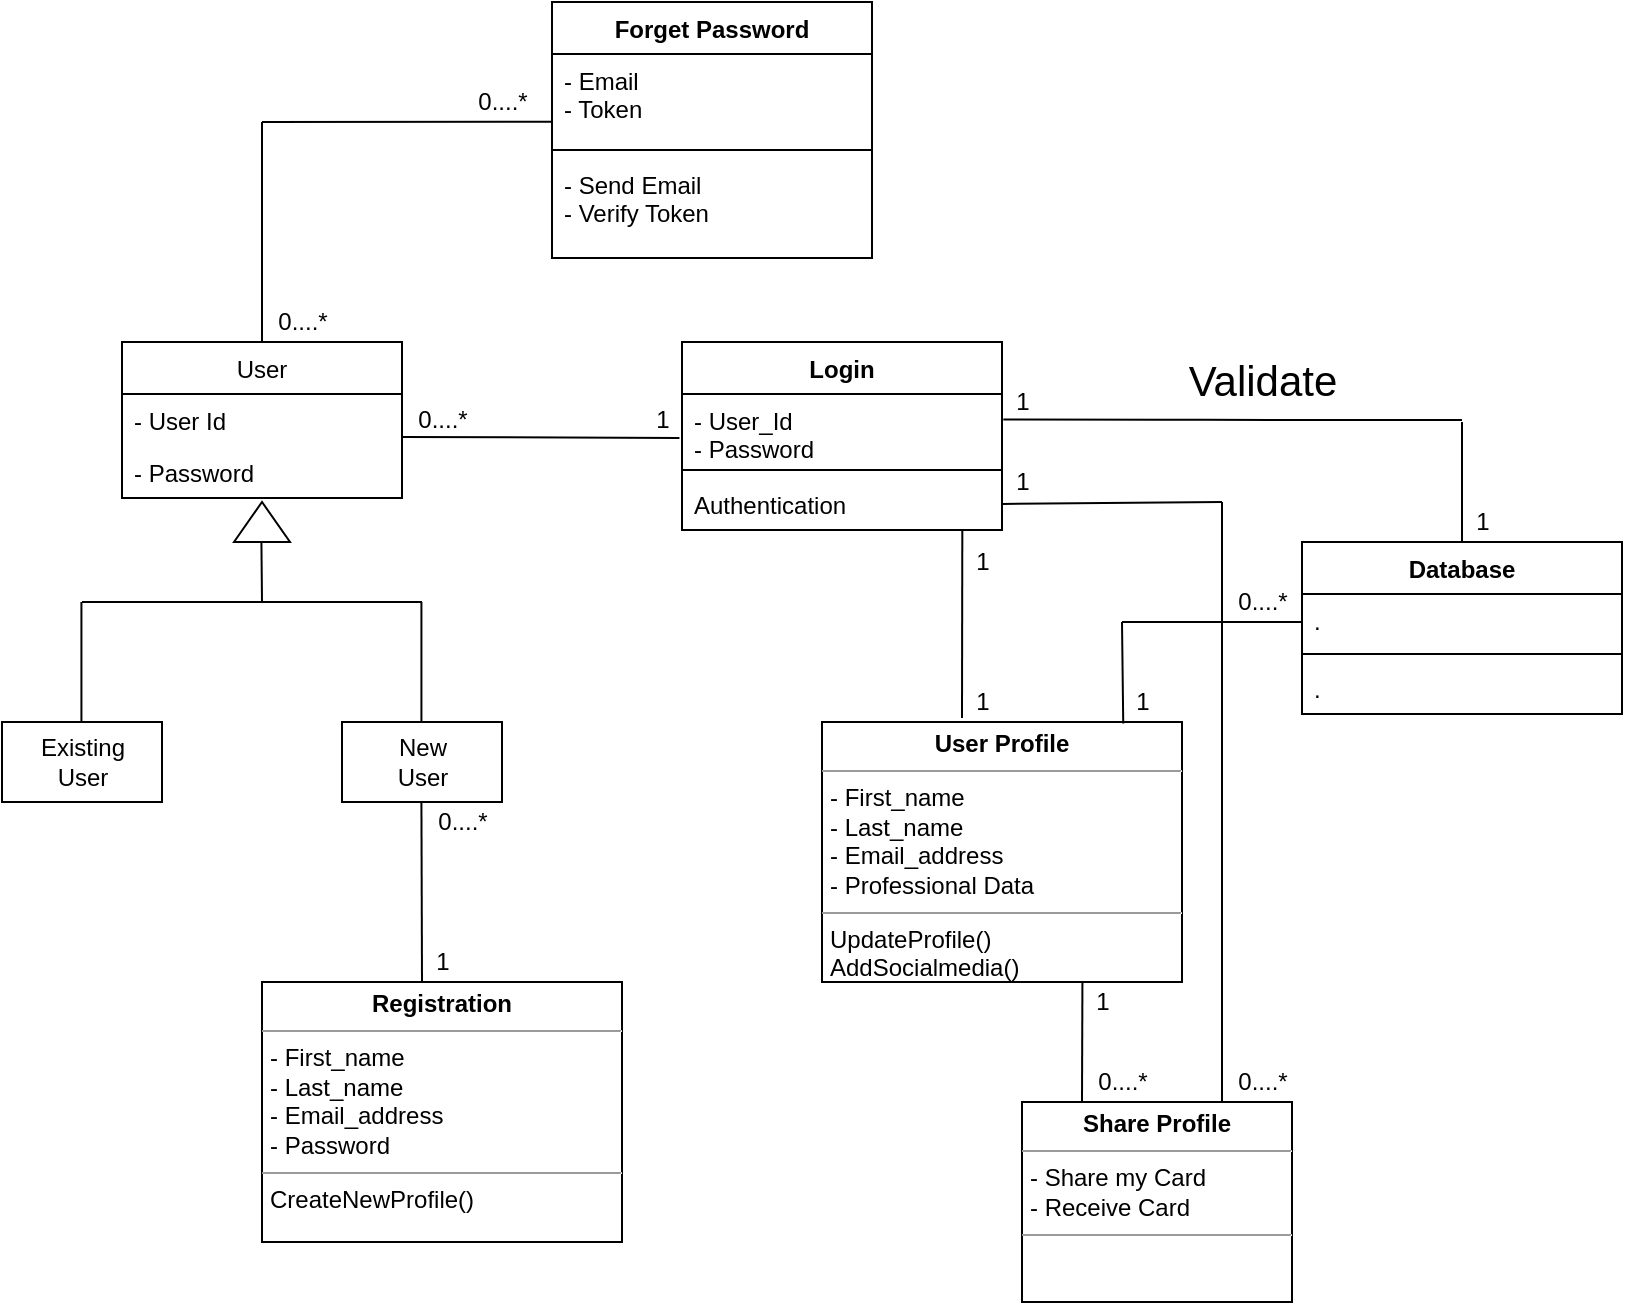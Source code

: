 <mxfile version="13.0.1" type="device"><diagram name="Page-1" id="c4acf3e9-155e-7222-9cf6-157b1a14988f"><mxGraphModel dx="1422" dy="762" grid="1" gridSize="10" guides="1" tooltips="1" connect="1" arrows="1" fold="1" page="1" pageScale="1" pageWidth="850" pageHeight="1100" background="#ffffff" math="0" shadow="0"><root><mxCell id="0"/><mxCell id="1" parent="0"/><mxCell id="wxHk_o79vzQLGvHdi5G1-1" value="Forget Password" style="swimlane;fontStyle=1;align=center;verticalAlign=top;childLayout=stackLayout;horizontal=1;startSize=26;horizontalStack=0;resizeParent=1;resizeParentMax=0;resizeLast=0;collapsible=1;marginBottom=0;" vertex="1" parent="1"><mxGeometry x="345" y="30" width="160" height="128" as="geometry"/></mxCell><mxCell id="wxHk_o79vzQLGvHdi5G1-2" value="- Email&#10;- Token" style="text;strokeColor=none;fillColor=none;align=left;verticalAlign=top;spacingLeft=4;spacingRight=4;overflow=hidden;rotatable=0;points=[[0,0.5],[1,0.5]];portConstraint=eastwest;" vertex="1" parent="wxHk_o79vzQLGvHdi5G1-1"><mxGeometry y="26" width="160" height="44" as="geometry"/></mxCell><mxCell id="wxHk_o79vzQLGvHdi5G1-3" value="" style="line;strokeWidth=1;fillColor=none;align=left;verticalAlign=middle;spacingTop=-1;spacingLeft=3;spacingRight=3;rotatable=0;labelPosition=right;points=[];portConstraint=eastwest;" vertex="1" parent="wxHk_o79vzQLGvHdi5G1-1"><mxGeometry y="70" width="160" height="8" as="geometry"/></mxCell><mxCell id="wxHk_o79vzQLGvHdi5G1-4" value="- Send Email &#10;- Verify Token" style="text;strokeColor=none;fillColor=none;align=left;verticalAlign=top;spacingLeft=4;spacingRight=4;overflow=hidden;rotatable=0;points=[[0,0.5],[1,0.5]];portConstraint=eastwest;" vertex="1" parent="wxHk_o79vzQLGvHdi5G1-1"><mxGeometry y="78" width="160" height="50" as="geometry"/></mxCell><mxCell id="wxHk_o79vzQLGvHdi5G1-6" value="User" style="swimlane;fontStyle=0;childLayout=stackLayout;horizontal=1;startSize=26;fillColor=none;horizontalStack=0;resizeParent=1;resizeParentMax=0;resizeLast=0;collapsible=1;marginBottom=0;" vertex="1" parent="1"><mxGeometry x="130" y="200" width="140" height="78" as="geometry"/></mxCell><mxCell id="wxHk_o79vzQLGvHdi5G1-7" value="- User Id" style="text;strokeColor=none;fillColor=none;align=left;verticalAlign=top;spacingLeft=4;spacingRight=4;overflow=hidden;rotatable=0;points=[[0,0.5],[1,0.5]];portConstraint=eastwest;" vertex="1" parent="wxHk_o79vzQLGvHdi5G1-6"><mxGeometry y="26" width="140" height="26" as="geometry"/></mxCell><mxCell id="wxHk_o79vzQLGvHdi5G1-8" value="- Password" style="text;strokeColor=none;fillColor=none;align=left;verticalAlign=top;spacingLeft=4;spacingRight=4;overflow=hidden;rotatable=0;points=[[0,0.5],[1,0.5]];portConstraint=eastwest;" vertex="1" parent="wxHk_o79vzQLGvHdi5G1-6"><mxGeometry y="52" width="140" height="26" as="geometry"/></mxCell><mxCell id="wxHk_o79vzQLGvHdi5G1-21" value="New&lt;br&gt;User" style="html=1;" vertex="1" parent="1"><mxGeometry x="240" y="390" width="80" height="40" as="geometry"/></mxCell><mxCell id="wxHk_o79vzQLGvHdi5G1-22" value="Existing&lt;br&gt;User" style="html=1;" vertex="1" parent="1"><mxGeometry x="70" y="390" width="80" height="40" as="geometry"/></mxCell><mxCell id="wxHk_o79vzQLGvHdi5G1-23" value="" style="triangle;whiteSpace=wrap;html=1;rotation=-90;" vertex="1" parent="1"><mxGeometry x="190" y="276" width="20" height="28" as="geometry"/></mxCell><mxCell id="wxHk_o79vzQLGvHdi5G1-24" value="" style="endArrow=none;html=1;" edge="1" parent="1"><mxGeometry width="50" height="50" relative="1" as="geometry"><mxPoint x="109.71" y="390" as="sourcePoint"/><mxPoint x="109.71" y="330" as="targetPoint"/></mxGeometry></mxCell><mxCell id="wxHk_o79vzQLGvHdi5G1-25" value="" style="endArrow=none;html=1;" edge="1" parent="1"><mxGeometry width="50" height="50" relative="1" as="geometry"><mxPoint x="279.71" y="390" as="sourcePoint"/><mxPoint x="279.71" y="330" as="targetPoint"/></mxGeometry></mxCell><mxCell id="wxHk_o79vzQLGvHdi5G1-26" value="" style="endArrow=none;html=1;" edge="1" parent="1"><mxGeometry width="50" height="50" relative="1" as="geometry"><mxPoint x="110" y="330" as="sourcePoint"/><mxPoint x="280" y="330" as="targetPoint"/></mxGeometry></mxCell><mxCell id="wxHk_o79vzQLGvHdi5G1-27" value="" style="endArrow=none;html=1;" edge="1" parent="1"><mxGeometry width="50" height="50" relative="1" as="geometry"><mxPoint x="200" y="330" as="sourcePoint"/><mxPoint x="199.71" y="300" as="targetPoint"/></mxGeometry></mxCell><mxCell id="wxHk_o79vzQLGvHdi5G1-28" value="&lt;p style=&quot;margin: 0px ; margin-top: 4px ; text-align: center&quot;&gt;&lt;b&gt;Registration&lt;/b&gt;&lt;/p&gt;&lt;hr size=&quot;1&quot;&gt;&lt;p style=&quot;margin: 0px ; margin-left: 4px&quot;&gt;- First_name&lt;/p&gt;&lt;p style=&quot;margin: 0px ; margin-left: 4px&quot;&gt;- Last_name&lt;/p&gt;&lt;p style=&quot;margin: 0px ; margin-left: 4px&quot;&gt;- Email_address&lt;/p&gt;&lt;p style=&quot;margin: 0px ; margin-left: 4px&quot;&gt;- Password&lt;/p&gt;&lt;hr size=&quot;1&quot;&gt;&lt;p style=&quot;margin: 0px ; margin-left: 4px&quot;&gt;CreateNewProfile()&lt;/p&gt;" style="verticalAlign=top;align=left;overflow=fill;fontSize=12;fontFamily=Helvetica;html=1;" vertex="1" parent="1"><mxGeometry x="200" y="520" width="180" height="130" as="geometry"/></mxCell><mxCell id="wxHk_o79vzQLGvHdi5G1-29" value="" style="endArrow=none;html=1;" edge="1" parent="1"><mxGeometry width="50" height="50" relative="1" as="geometry"><mxPoint x="280" y="520" as="sourcePoint"/><mxPoint x="279.71" y="430" as="targetPoint"/></mxGeometry></mxCell><mxCell id="wxHk_o79vzQLGvHdi5G1-31" value="&lt;p style=&quot;margin: 0px ; margin-top: 4px ; text-align: center&quot;&gt;&lt;b&gt;User Profile&lt;/b&gt;&lt;/p&gt;&lt;hr size=&quot;1&quot;&gt;&lt;p style=&quot;margin: 0px ; margin-left: 4px&quot;&gt;- First_name&lt;/p&gt;&lt;p style=&quot;margin: 0px ; margin-left: 4px&quot;&gt;- Last_name&lt;/p&gt;&lt;p style=&quot;margin: 0px ; margin-left: 4px&quot;&gt;- Email_address&lt;/p&gt;&lt;p style=&quot;margin: 0px ; margin-left: 4px&quot;&gt;- Professional Data&lt;/p&gt;&lt;hr size=&quot;1&quot;&gt;&lt;p style=&quot;margin: 0px ; margin-left: 4px&quot;&gt;UpdateProfile()&lt;/p&gt;&lt;p style=&quot;margin: 0px ; margin-left: 4px&quot;&gt;AddSocialmedia()&lt;/p&gt;" style="verticalAlign=top;align=left;overflow=fill;fontSize=12;fontFamily=Helvetica;html=1;" vertex="1" parent="1"><mxGeometry x="480" y="390" width="180" height="130" as="geometry"/></mxCell><mxCell id="wxHk_o79vzQLGvHdi5G1-60" value="Login" style="swimlane;fontStyle=1;align=center;verticalAlign=top;childLayout=stackLayout;horizontal=1;startSize=26;horizontalStack=0;resizeParent=1;resizeParentMax=0;resizeLast=0;collapsible=1;marginBottom=0;" vertex="1" parent="1"><mxGeometry x="410" y="200" width="160" height="94" as="geometry"><mxRectangle x="720" y="300" width="90" height="26" as="alternateBounds"/></mxGeometry></mxCell><mxCell id="wxHk_o79vzQLGvHdi5G1-61" value="- User_Id&#10;- Password" style="text;strokeColor=none;fillColor=none;align=left;verticalAlign=top;spacingLeft=4;spacingRight=4;overflow=hidden;rotatable=0;points=[[0,0.5],[1,0.5]];portConstraint=eastwest;" vertex="1" parent="wxHk_o79vzQLGvHdi5G1-60"><mxGeometry y="26" width="160" height="34" as="geometry"/></mxCell><mxCell id="wxHk_o79vzQLGvHdi5G1-62" value="" style="line;strokeWidth=1;fillColor=none;align=left;verticalAlign=middle;spacingTop=-1;spacingLeft=3;spacingRight=3;rotatable=0;labelPosition=right;points=[];portConstraint=eastwest;" vertex="1" parent="wxHk_o79vzQLGvHdi5G1-60"><mxGeometry y="60" width="160" height="8" as="geometry"/></mxCell><mxCell id="wxHk_o79vzQLGvHdi5G1-63" value="Authentication" style="text;strokeColor=none;fillColor=none;align=left;verticalAlign=top;spacingLeft=4;spacingRight=4;overflow=hidden;rotatable=0;points=[[0,0.5],[1,0.5]];portConstraint=eastwest;" vertex="1" parent="wxHk_o79vzQLGvHdi5G1-60"><mxGeometry y="68" width="160" height="26" as="geometry"/></mxCell><mxCell id="wxHk_o79vzQLGvHdi5G1-33" value="&lt;p style=&quot;margin: 0px ; margin-top: 4px ; text-align: center&quot;&gt;&lt;b&gt;Share Profile&lt;/b&gt;&lt;/p&gt;&lt;hr size=&quot;1&quot;&gt;&lt;p style=&quot;margin: 0px ; margin-left: 4px&quot;&gt;- Share my Card&lt;br&gt;- Receive Card&lt;/p&gt;&lt;hr size=&quot;1&quot;&gt;&lt;p style=&quot;margin: 0px ; margin-left: 4px&quot;&gt;&lt;br&gt;&lt;/p&gt;" style="verticalAlign=top;align=left;overflow=fill;fontSize=12;fontFamily=Helvetica;html=1;" vertex="1" parent="1"><mxGeometry x="580" y="580" width="135" height="100" as="geometry"/></mxCell><mxCell id="wxHk_o79vzQLGvHdi5G1-37" value="" style="endArrow=none;html=1;" edge="1" parent="1"><mxGeometry width="50" height="50" relative="1" as="geometry"><mxPoint x="610" y="580" as="sourcePoint"/><mxPoint x="610.21" y="520" as="targetPoint"/></mxGeometry></mxCell><mxCell id="wxHk_o79vzQLGvHdi5G1-39" value="" style="endArrow=none;html=1;" edge="1" parent="1"><mxGeometry width="50" height="50" relative="1" as="geometry"><mxPoint x="200" y="200" as="sourcePoint"/><mxPoint x="200" y="90" as="targetPoint"/></mxGeometry></mxCell><mxCell id="wxHk_o79vzQLGvHdi5G1-41" value="" style="endArrow=none;html=1;entryX=0.001;entryY=0.77;entryDx=0;entryDy=0;entryPerimeter=0;" edge="1" parent="1" target="wxHk_o79vzQLGvHdi5G1-2"><mxGeometry width="50" height="50" relative="1" as="geometry"><mxPoint x="200" y="90" as="sourcePoint"/><mxPoint x="250" y="40" as="targetPoint"/></mxGeometry></mxCell><mxCell id="wxHk_o79vzQLGvHdi5G1-43" value="" style="endArrow=none;html=1;entryX=0.876;entryY=1.005;entryDx=0;entryDy=0;entryPerimeter=0;" edge="1" parent="1" target="wxHk_o79vzQLGvHdi5G1-63"><mxGeometry width="50" height="50" relative="1" as="geometry"><mxPoint x="550" y="388" as="sourcePoint"/><mxPoint x="550" y="310" as="targetPoint"/></mxGeometry></mxCell><mxCell id="wxHk_o79vzQLGvHdi5G1-45" value="" style="endArrow=none;html=1;" edge="1" parent="1"><mxGeometry width="50" height="50" relative="1" as="geometry"><mxPoint x="630" y="340" as="sourcePoint"/><mxPoint x="720" y="340" as="targetPoint"/></mxGeometry></mxCell><mxCell id="wxHk_o79vzQLGvHdi5G1-46" value="" style="endArrow=none;html=1;exitX=0.031;exitY=1.04;exitDx=0;exitDy=0;exitPerimeter=0;" edge="1" parent="1" source="wxHk_o79vzQLGvHdi5G1-66"><mxGeometry width="50" height="50" relative="1" as="geometry"><mxPoint x="580" y="390" as="sourcePoint"/><mxPoint x="630" y="340" as="targetPoint"/></mxGeometry></mxCell><mxCell id="wxHk_o79vzQLGvHdi5G1-47" value="Database" style="swimlane;fontStyle=1;align=center;verticalAlign=top;childLayout=stackLayout;horizontal=1;startSize=26;horizontalStack=0;resizeParent=1;resizeParentMax=0;resizeLast=0;collapsible=1;marginBottom=0;" vertex="1" parent="1"><mxGeometry x="720" y="300" width="160" height="86" as="geometry"><mxRectangle x="720" y="300" width="90" height="26" as="alternateBounds"/></mxGeometry></mxCell><mxCell id="wxHk_o79vzQLGvHdi5G1-48" value="." style="text;strokeColor=none;fillColor=none;align=left;verticalAlign=top;spacingLeft=4;spacingRight=4;overflow=hidden;rotatable=0;points=[[0,0.5],[1,0.5]];portConstraint=eastwest;" vertex="1" parent="wxHk_o79vzQLGvHdi5G1-47"><mxGeometry y="26" width="160" height="26" as="geometry"/></mxCell><mxCell id="wxHk_o79vzQLGvHdi5G1-49" value="" style="line;strokeWidth=1;fillColor=none;align=left;verticalAlign=middle;spacingTop=-1;spacingLeft=3;spacingRight=3;rotatable=0;labelPosition=right;points=[];portConstraint=eastwest;" vertex="1" parent="wxHk_o79vzQLGvHdi5G1-47"><mxGeometry y="52" width="160" height="8" as="geometry"/></mxCell><mxCell id="wxHk_o79vzQLGvHdi5G1-50" value="." style="text;strokeColor=none;fillColor=none;align=left;verticalAlign=top;spacingLeft=4;spacingRight=4;overflow=hidden;rotatable=0;points=[[0,0.5],[1,0.5]];portConstraint=eastwest;" vertex="1" parent="wxHk_o79vzQLGvHdi5G1-47"><mxGeometry y="60" width="160" height="26" as="geometry"/></mxCell><mxCell id="wxHk_o79vzQLGvHdi5G1-52" value="1" style="text;html=1;align=center;verticalAlign=middle;resizable=0;points=[];autosize=1;" vertex="1" parent="1"><mxGeometry x="280" y="500" width="20" height="20" as="geometry"/></mxCell><mxCell id="wxHk_o79vzQLGvHdi5G1-53" value="0....*" style="text;html=1;align=center;verticalAlign=middle;resizable=0;points=[];autosize=1;" vertex="1" parent="1"><mxGeometry x="280" y="430" width="40" height="20" as="geometry"/></mxCell><mxCell id="wxHk_o79vzQLGvHdi5G1-54" value="0....*" style="text;html=1;align=center;verticalAlign=middle;resizable=0;points=[];autosize=1;" vertex="1" parent="1"><mxGeometry x="200" y="180" width="40" height="20" as="geometry"/></mxCell><mxCell id="wxHk_o79vzQLGvHdi5G1-55" value="0....*" style="text;html=1;align=center;verticalAlign=middle;resizable=0;points=[];autosize=1;" vertex="1" parent="1"><mxGeometry x="300" y="70" width="40" height="20" as="geometry"/></mxCell><mxCell id="wxHk_o79vzQLGvHdi5G1-64" value="1" style="text;html=1;align=center;verticalAlign=middle;resizable=0;points=[];autosize=1;" vertex="1" parent="1"><mxGeometry x="550" y="370" width="20" height="20" as="geometry"/></mxCell><mxCell id="wxHk_o79vzQLGvHdi5G1-65" value="1" style="text;html=1;align=center;verticalAlign=middle;resizable=0;points=[];autosize=1;" vertex="1" parent="1"><mxGeometry x="550" y="300" width="20" height="20" as="geometry"/></mxCell><mxCell id="wxHk_o79vzQLGvHdi5G1-66" value="1" style="text;html=1;align=center;verticalAlign=middle;resizable=0;points=[];autosize=1;" vertex="1" parent="1"><mxGeometry x="630" y="370" width="20" height="20" as="geometry"/></mxCell><mxCell id="wxHk_o79vzQLGvHdi5G1-67" value="0....*" style="text;html=1;align=center;verticalAlign=middle;resizable=0;points=[];autosize=1;" vertex="1" parent="1"><mxGeometry x="680" y="320" width="40" height="20" as="geometry"/></mxCell><mxCell id="wxHk_o79vzQLGvHdi5G1-69" value="" style="endArrow=none;html=1;exitX=1.004;exitY=0.211;exitDx=0;exitDy=0;exitPerimeter=0;" edge="1" parent="1"><mxGeometry width="50" height="50" relative="1" as="geometry"><mxPoint x="570.64" y="238.764" as="sourcePoint"/><mxPoint x="800" y="239" as="targetPoint"/><Array as="points"><mxPoint x="660" y="238.93"/></Array></mxGeometry></mxCell><mxCell id="wxHk_o79vzQLGvHdi5G1-70" value="" style="endArrow=none;html=1;exitX=0.5;exitY=0;exitDx=0;exitDy=0;" edge="1" parent="1" source="wxHk_o79vzQLGvHdi5G1-47"><mxGeometry width="50" height="50" relative="1" as="geometry"><mxPoint x="750" y="290" as="sourcePoint"/><mxPoint x="800" y="240" as="targetPoint"/></mxGeometry></mxCell><mxCell id="wxHk_o79vzQLGvHdi5G1-71" value="1" style="text;html=1;align=center;verticalAlign=middle;resizable=0;points=[];autosize=1;" vertex="1" parent="1"><mxGeometry x="800" y="280" width="20" height="20" as="geometry"/></mxCell><mxCell id="wxHk_o79vzQLGvHdi5G1-72" value="" style="endArrow=none;html=1;" edge="1" parent="1"><mxGeometry width="50" height="50" relative="1" as="geometry"><mxPoint x="680" y="580" as="sourcePoint"/><mxPoint x="680" y="280" as="targetPoint"/></mxGeometry></mxCell><mxCell id="wxHk_o79vzQLGvHdi5G1-73" value="" style="endArrow=none;html=1;exitX=1;exitY=0.5;exitDx=0;exitDy=0;" edge="1" parent="1" source="wxHk_o79vzQLGvHdi5G1-63"><mxGeometry width="50" height="50" relative="1" as="geometry"><mxPoint x="570" y="294" as="sourcePoint"/><mxPoint x="680" y="280" as="targetPoint"/></mxGeometry></mxCell><mxCell id="wxHk_o79vzQLGvHdi5G1-74" value="1" style="text;html=1;align=center;verticalAlign=middle;resizable=0;points=[];autosize=1;" vertex="1" parent="1"><mxGeometry x="570" y="260" width="20" height="20" as="geometry"/></mxCell><mxCell id="wxHk_o79vzQLGvHdi5G1-75" value="1" style="text;html=1;align=center;verticalAlign=middle;resizable=0;points=[];autosize=1;" vertex="1" parent="1"><mxGeometry x="570" y="220" width="20" height="20" as="geometry"/></mxCell><mxCell id="wxHk_o79vzQLGvHdi5G1-76" value="" style="endArrow=none;html=1;entryX=-0.008;entryY=0.646;entryDx=0;entryDy=0;entryPerimeter=0;exitX=0.998;exitY=0.826;exitDx=0;exitDy=0;exitPerimeter=0;" edge="1" parent="1" source="wxHk_o79vzQLGvHdi5G1-7" target="wxHk_o79vzQLGvHdi5G1-61"><mxGeometry width="50" height="50" relative="1" as="geometry"><mxPoint x="275" y="255" as="sourcePoint"/><mxPoint x="325" y="205" as="targetPoint"/></mxGeometry></mxCell><mxCell id="wxHk_o79vzQLGvHdi5G1-77" value="1" style="text;html=1;align=center;verticalAlign=middle;resizable=0;points=[];autosize=1;" vertex="1" parent="1"><mxGeometry x="390" y="229" width="20" height="20" as="geometry"/></mxCell><mxCell id="wxHk_o79vzQLGvHdi5G1-78" value="0....*" style="text;html=1;align=center;verticalAlign=middle;resizable=0;points=[];autosize=1;" vertex="1" parent="1"><mxGeometry x="270" y="229" width="40" height="20" as="geometry"/></mxCell><mxCell id="wxHk_o79vzQLGvHdi5G1-79" value="0....*" style="text;html=1;align=center;verticalAlign=middle;resizable=0;points=[];autosize=1;" vertex="1" parent="1"><mxGeometry x="610" y="560" width="40" height="20" as="geometry"/></mxCell><mxCell id="wxHk_o79vzQLGvHdi5G1-80" value="0....*" style="text;html=1;align=center;verticalAlign=middle;resizable=0;points=[];autosize=1;" vertex="1" parent="1"><mxGeometry x="680" y="560" width="40" height="20" as="geometry"/></mxCell><mxCell id="wxHk_o79vzQLGvHdi5G1-81" value="1" style="text;html=1;align=center;verticalAlign=middle;resizable=0;points=[];autosize=1;" vertex="1" parent="1"><mxGeometry x="610" y="520" width="20" height="20" as="geometry"/></mxCell><mxCell id="wxHk_o79vzQLGvHdi5G1-82" value="Validate" style="text;html=1;align=center;verticalAlign=middle;resizable=0;points=[];autosize=1;fontSize=21;" vertex="1" parent="1"><mxGeometry x="655" y="204" width="90" height="30" as="geometry"/></mxCell></root></mxGraphModel></diagram></mxfile>